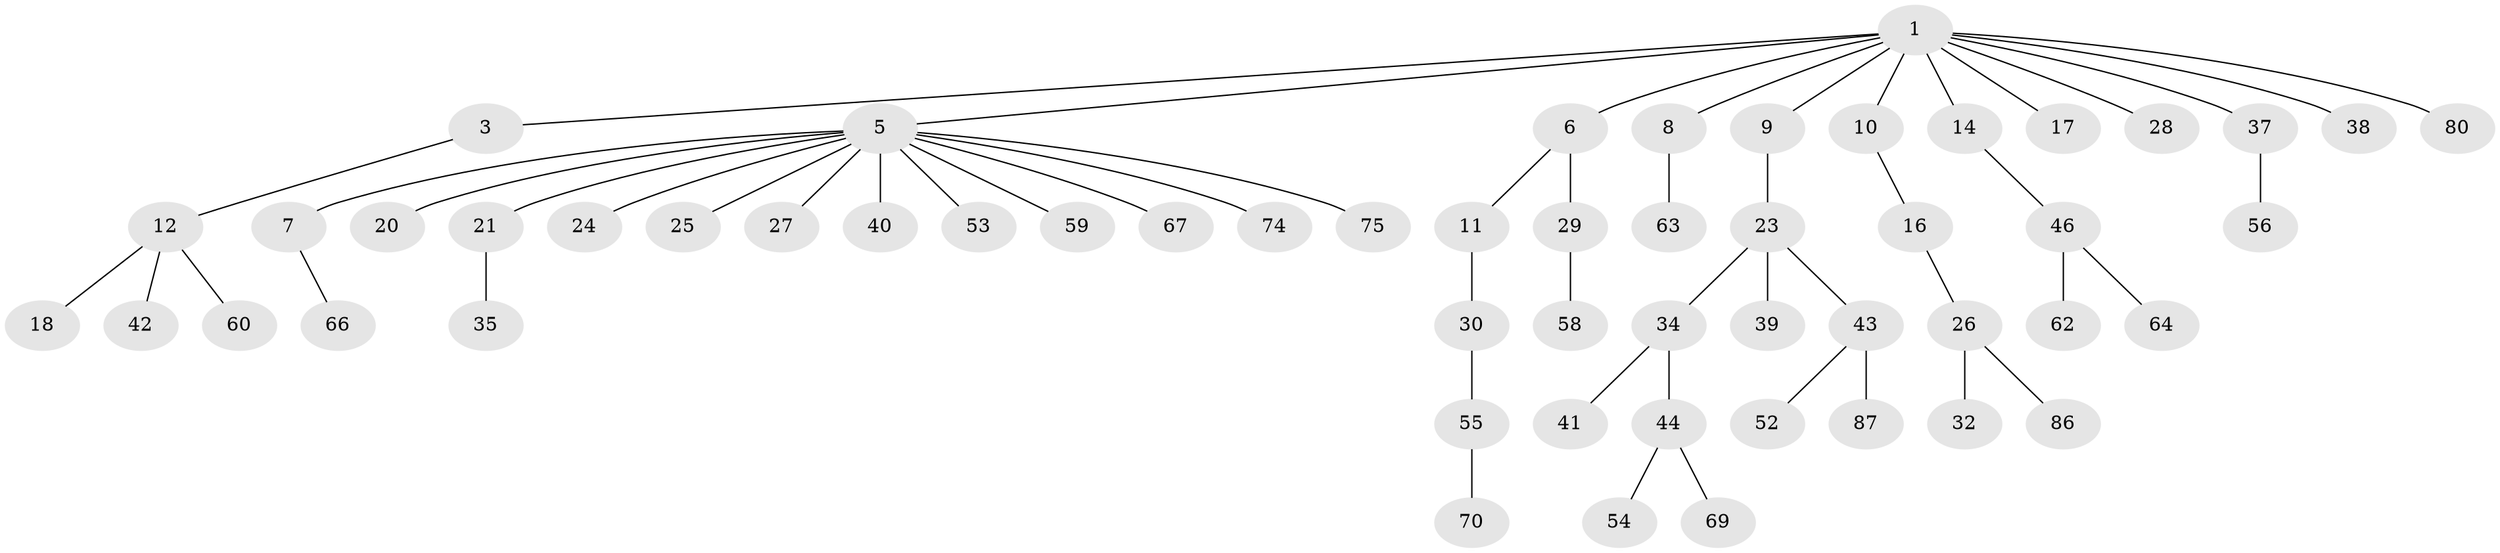 // original degree distribution, {7: 0.031914893617021274, 3: 0.13829787234042554, 1: 0.5, 4: 0.07446808510638298, 2: 0.24468085106382978, 5: 0.010638297872340425}
// Generated by graph-tools (version 1.1) at 2025/19/03/04/25 18:19:06]
// undirected, 56 vertices, 55 edges
graph export_dot {
graph [start="1"]
  node [color=gray90,style=filled];
  1 [super="+2"];
  3 [super="+4"];
  5 [super="+13"];
  6;
  7;
  8;
  9 [super="+51+85"];
  10;
  11 [super="+94"];
  12 [super="+47"];
  14 [super="+22"];
  16;
  17 [super="+82+77+48"];
  18;
  20;
  21;
  23 [super="+31+92+88"];
  24;
  25;
  26 [super="+61"];
  27;
  28;
  29 [super="+33+36"];
  30 [super="+45"];
  32 [super="+81"];
  34;
  35;
  37;
  38;
  39 [super="+71+50"];
  40;
  41;
  42;
  43;
  44;
  46 [super="+49+84+91"];
  52;
  53;
  54;
  55;
  56;
  58;
  59;
  60;
  62 [super="+73"];
  63 [super="+68"];
  64;
  66 [super="+78"];
  67 [super="+72"];
  69;
  70;
  74;
  75;
  80 [super="+93"];
  86;
  87;
  1 -- 3;
  1 -- 8;
  1 -- 9;
  1 -- 10;
  1 -- 17;
  1 -- 80;
  1 -- 37;
  1 -- 5;
  1 -- 6;
  1 -- 38;
  1 -- 28;
  1 -- 14;
  3 -- 12;
  5 -- 7;
  5 -- 40;
  5 -- 67;
  5 -- 27;
  5 -- 74;
  5 -- 75;
  5 -- 20;
  5 -- 53;
  5 -- 21;
  5 -- 24;
  5 -- 25;
  5 -- 59;
  6 -- 11;
  6 -- 29;
  7 -- 66;
  8 -- 63;
  9 -- 23;
  10 -- 16;
  11 -- 30;
  12 -- 18;
  12 -- 42;
  12 -- 60;
  14 -- 46;
  16 -- 26;
  21 -- 35;
  23 -- 39;
  23 -- 34;
  23 -- 43;
  26 -- 32;
  26 -- 86;
  29 -- 58;
  30 -- 55;
  34 -- 41;
  34 -- 44;
  37 -- 56;
  43 -- 52;
  43 -- 87;
  44 -- 54;
  44 -- 69;
  46 -- 64;
  46 -- 62;
  55 -- 70;
}
